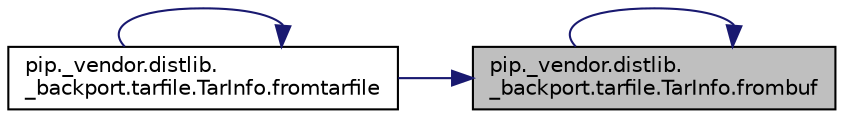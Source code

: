 digraph "pip._vendor.distlib._backport.tarfile.TarInfo.frombuf"
{
 // LATEX_PDF_SIZE
  edge [fontname="Helvetica",fontsize="10",labelfontname="Helvetica",labelfontsize="10"];
  node [fontname="Helvetica",fontsize="10",shape=record];
  rankdir="RL";
  Node1 [label="pip._vendor.distlib.\l_backport.tarfile.TarInfo.frombuf",height=0.2,width=0.4,color="black", fillcolor="grey75", style="filled", fontcolor="black",tooltip=" "];
  Node1 -> Node1 [dir="back",color="midnightblue",fontsize="10",style="solid",fontname="Helvetica"];
  Node1 -> Node2 [dir="back",color="midnightblue",fontsize="10",style="solid",fontname="Helvetica"];
  Node2 [label="pip._vendor.distlib.\l_backport.tarfile.TarInfo.fromtarfile",height=0.2,width=0.4,color="black", fillcolor="white", style="filled",URL="$df/d3f/classpip_1_1__vendor_1_1distlib_1_1__backport_1_1tarfile_1_1_tar_info.html#a78fe01fff22df9390aaaefd3a85bf1bf",tooltip=" "];
  Node2 -> Node2 [dir="back",color="midnightblue",fontsize="10",style="solid",fontname="Helvetica"];
}

